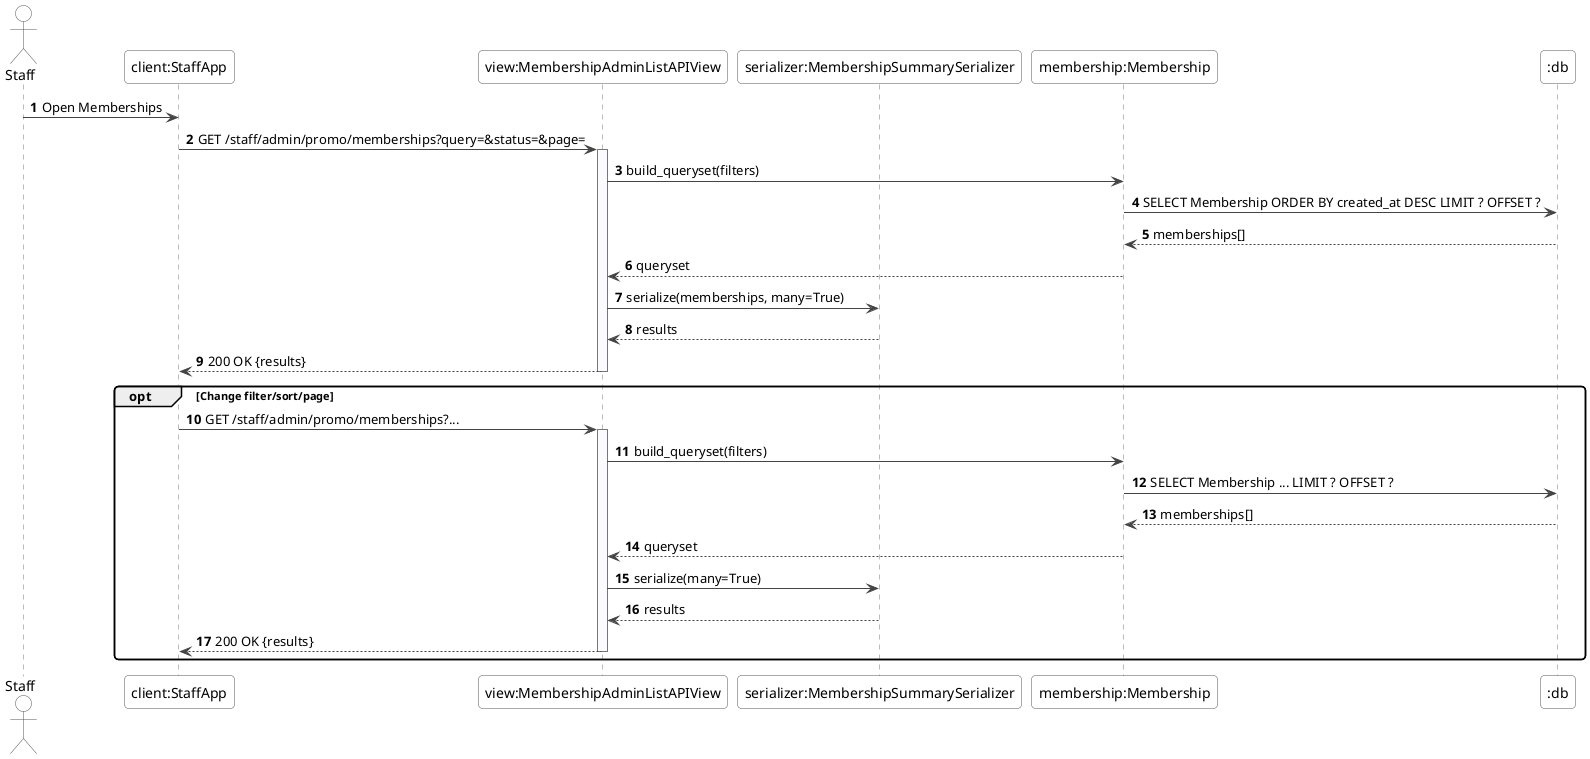 @startuml ManageMemberships_ListSequence
skinparam shadowing false
skinparam roundcorner 8
skinparam sequence {
  ArrowColor #444
  LifeLineBorderColor #777
  LifeLineBackgroundColor #FBFBFF
  ParticipantBorderColor #555
  ParticipantBackgroundColor #FFFFFF
  ActorBorderColor #555
  ActorBackgroundColor #FFFFFF
  BoxBorderColor #999
}

autonumber
actor Staff
participant "client:StaffApp" as fe
participant "view:MembershipAdminListAPIView" as listv
participant "serializer:MembershipSummarySerializer" as sumsz
participant "membership:Membership" as membership
participant ":db" as db

Staff -> fe : Open Memberships
fe -> listv : GET /staff/admin/promo/memberships?query=&status=&page=
activate listv
listv -> membership : build_queryset(filters)
membership -> db : SELECT Membership ORDER BY created_at DESC LIMIT ? OFFSET ?
db --> membership : memberships[]
membership --> listv : queryset
listv -> sumsz : serialize(memberships, many=True)
sumsz --> listv : results
listv --> fe : 200 OK {results}
deactivate listv

opt Change filter/sort/page
  fe -> listv : GET /staff/admin/promo/memberships?...
  activate listv
  listv -> membership : build_queryset(filters)
  membership -> db : SELECT Membership ... LIMIT ? OFFSET ?
  db --> membership : memberships[]
  membership --> listv : queryset
  listv -> sumsz : serialize(many=True)
  sumsz --> listv : results
  listv --> fe : 200 OK {results}
  deactivate listv
end
@enduml
